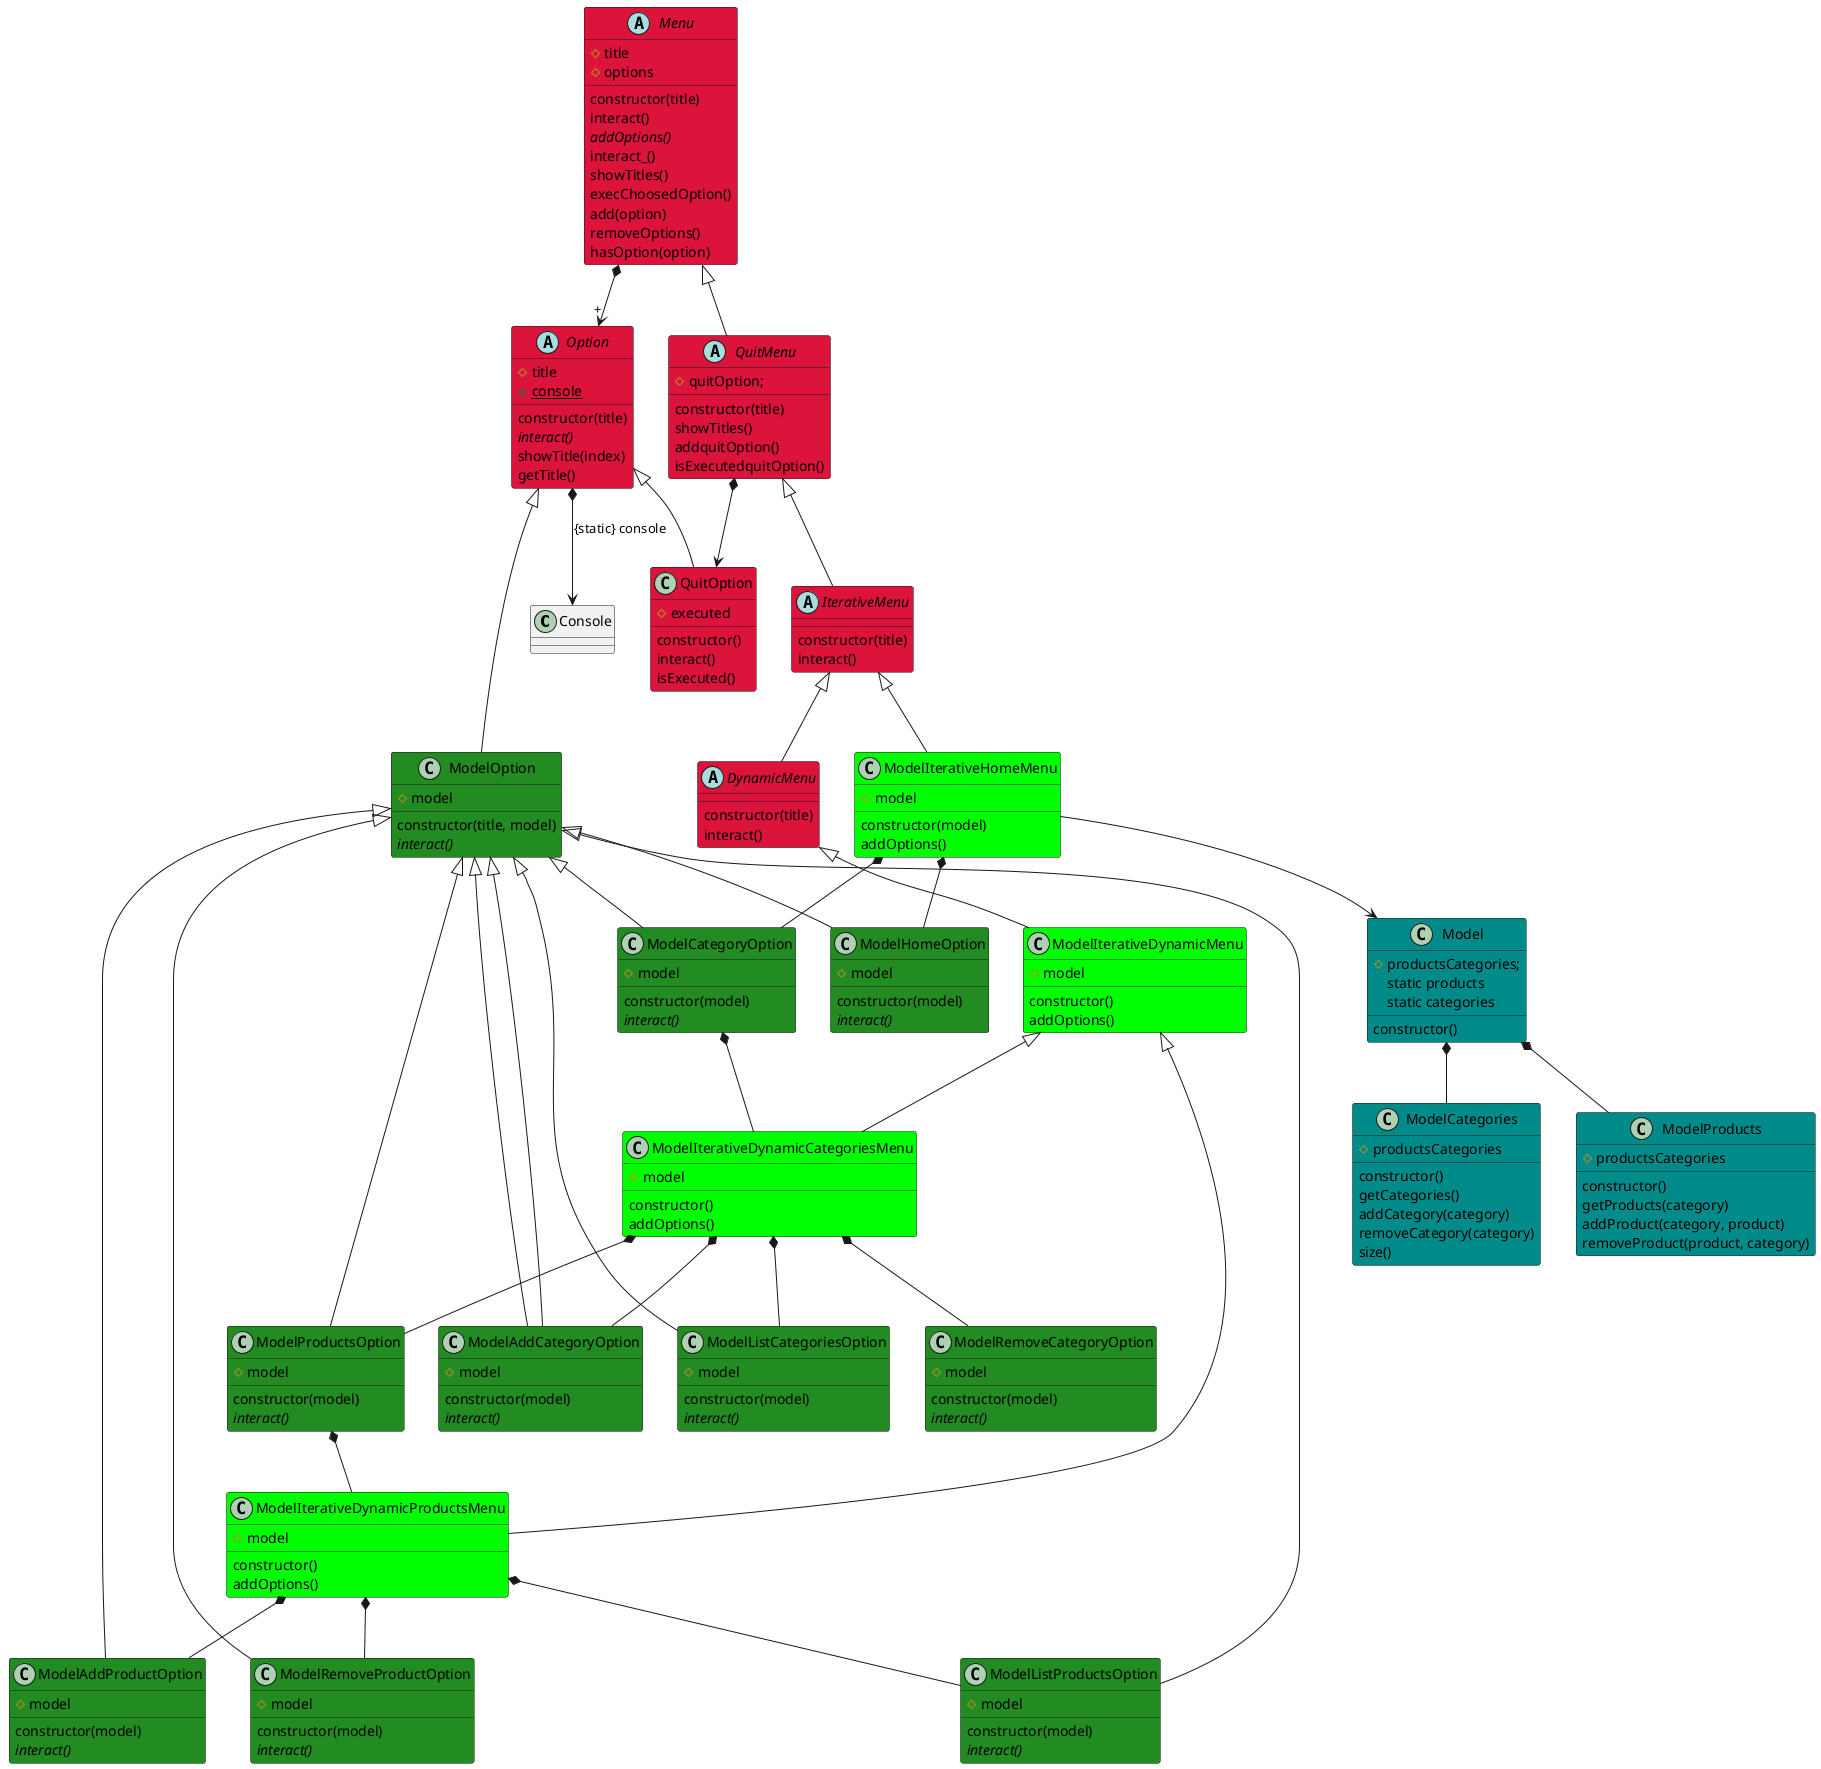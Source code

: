 @startuml "CustomMenu"

class Console

abstract class Option #crimson {
    #title
    +{static} console
    constructor(title)
    {abstract} interact()
    showTitle(index)
    getTitle() 
}

class QuitOption #crimson {
    #executed
    constructor()
    interact() 
    isExecuted()
}

abstract class Menu #crimson {
    #title
    #options
    constructor(title)
    interact()
    {abstract} addOptions()
    interact_()
    showTitles()
    execChoosedOption()
    add(option)
    removeOptions()
    hasOption(option)
}

abstract class QuitMenu #crimson {
    #quitOption;
    constructor(title)
    showTitles()
    addquitOption()
    isExecutedquitOption()
}

abstract class IterativeMenu #crimson {
    constructor(title) 
    interact()
}

abstract class DynamicMenu #crimson {
    constructor(title) 
    interact()
}

class ModelIterativeHomeMenu  #Lime {
    #model
    constructor(model)
    addOptions()
}

class ModelIterativeDynamicMenu  #Lime {
    #model
    constructor()
    addOptions()
}

class ModelIterativeDynamicProductsMenu  #Lime {
    #model
    constructor()
    addOptions()
}

class ModelIterativeDynamicCategoriesMenu  #Lime {
    #model
    constructor()
    addOptions()
}

class Model #darkCyan {
  #productsCategories;
  static products
  static categories
    constructor()
}

class ModelProducts #darkCyan {
    #productsCategories
    constructor()
    getProducts(category)
    addProduct(category, product)
    removeProduct(product, category)
}

class ModelCategories #darkCyan {
    #productsCategories
    constructor()
    getCategories()
    addCategory(category)
    removeCategory(category)
    size() 
}

class ModelOption #forestGreen {
   #model
    constructor(title, model)
    {abstract} interact()
}

class ModelHomeOption #forestGreen {
    #model
    constructor(model)
    {abstract} interact()
}

class ModelProductsOption #forestGreen {
    #model
    constructor(model)
    {abstract} interact()
}

class ModelCategoryOption #forestGreen {
    #model
    constructor(model)
    {abstract} interact()
}

class ModelListProductsOption #forestGreen {
   #model
    constructor(model)
    {abstract} interact()
}

class ModelAddProductOption #forestGreen {
   #model
    constructor(model)
    {abstract} interact()
}

class ModelRemoveProductOption #forestGreen {
   #model
    constructor(model)
    {abstract} interact()
}

class ModelListCategoriesOption #forestGreen {
   #model
    constructor(model)
    {abstract} interact()
}

class ModelAddCategoryOption #forestGreen {
   #model
    constructor(model)
    {abstract} interact()
}

class ModelRemoveCategoryOption #forestGreen {
   #model
    constructor(model)
    {abstract} interact()
}

Option *-down-> Console : {static} console

Option <|-down- QuitOption
Menu *-down-> "+" Option
QuitMenu *-down-> QuitOption

Menu <|-down- QuitMenu
QuitMenu <|-down- IterativeMenu
IterativeMenu <|-down- DynamicMenu

Option <|-down- ModelOption

ModelOption <|-down- ModelProductsOption
ModelOption <|-down- ModelCategoryOption
ModelOption <|-down- ModelHomeOption

ModelOption <|-down- ModelListProductsOption
ModelOption <|-down- ModelAddProductOption
ModelOption <|-down- ModelRemoveProductOption

ModelOption <|-down- ModelAddCategoryOption
ModelOption <|-down- ModelAddCategoryOption
ModelOption <|-down- ModelListCategoriesOption

IterativeMenu <|-down- ModelIterativeHomeMenu
DynamicMenu <|-down- ModelIterativeDynamicMenu

ModelIterativeHomeMenu *-down- ModelHomeOption
ModelIterativeDynamicCategoriesMenu *-down- ModelProductsOption
ModelIterativeHomeMenu *-down- ModelCategoryOption

ModelIterativeDynamicProductsMenu *-down- ModelListProductsOption
ModelIterativeDynamicProductsMenu *-down- ModelAddProductOption
ModelIterativeDynamicProductsMenu *-down- ModelRemoveProductOption

ModelIterativeDynamicCategoriesMenu *-down- ModelListCategoriesOption
ModelIterativeDynamicCategoriesMenu *-down- ModelAddCategoryOption
ModelIterativeDynamicCategoriesMenu *-down- ModelRemoveCategoryOption

ModelProductsOption *-down- ModelIterativeDynamicProductsMenu
ModelCategoryOption *-down- ModelIterativeDynamicCategoriesMenu

ModelIterativeDynamicMenu <|-down- ModelIterativeDynamicProductsMenu
ModelIterativeDynamicMenu <|-down- ModelIterativeDynamicCategoriesMenu

ModelIterativeHomeMenu -down-> Model

Model *-down- ModelProducts
Model *-down- ModelCategories

@enduml
